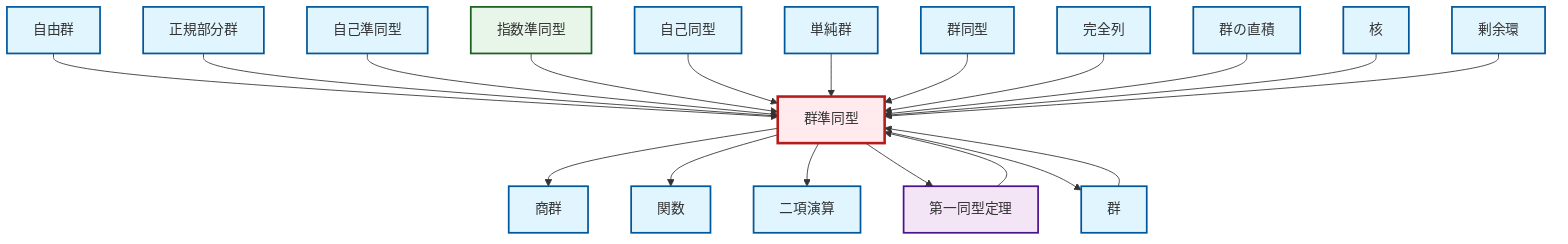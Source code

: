 graph TD
    classDef definition fill:#e1f5fe,stroke:#01579b,stroke-width:2px
    classDef theorem fill:#f3e5f5,stroke:#4a148c,stroke-width:2px
    classDef axiom fill:#fff3e0,stroke:#e65100,stroke-width:2px
    classDef example fill:#e8f5e9,stroke:#1b5e20,stroke-width:2px
    classDef current fill:#ffebee,stroke:#b71c1c,stroke-width:3px
    def-function["関数"]:::definition
    def-quotient-group["商群"]:::definition
    def-normal-subgroup["正規部分群"]:::definition
    def-kernel["核"]:::definition
    def-simple-group["単純群"]:::definition
    def-free-group["自由群"]:::definition
    def-group["群"]:::definition
    def-direct-product["群の直積"]:::definition
    def-isomorphism["群同型"]:::definition
    ex-exponential-homomorphism["指数準同型"]:::example
    def-homomorphism["群準同型"]:::definition
    def-binary-operation["二項演算"]:::definition
    thm-first-isomorphism["第一同型定理"]:::theorem
    def-endomorphism["自己準同型"]:::definition
    def-quotient-ring["剰余環"]:::definition
    def-automorphism["自己同型"]:::definition
    def-exact-sequence["完全列"]:::definition
    def-free-group --> def-homomorphism
    def-normal-subgroup --> def-homomorphism
    def-group --> def-homomorphism
    def-endomorphism --> def-homomorphism
    ex-exponential-homomorphism --> def-homomorphism
    def-automorphism --> def-homomorphism
    def-homomorphism --> def-quotient-group
    def-simple-group --> def-homomorphism
    thm-first-isomorphism --> def-homomorphism
    def-isomorphism --> def-homomorphism
    def-homomorphism --> def-function
    def-exact-sequence --> def-homomorphism
    def-direct-product --> def-homomorphism
    def-kernel --> def-homomorphism
    def-homomorphism --> def-binary-operation
    def-homomorphism --> thm-first-isomorphism
    def-quotient-ring --> def-homomorphism
    def-homomorphism --> def-group
    class def-homomorphism current